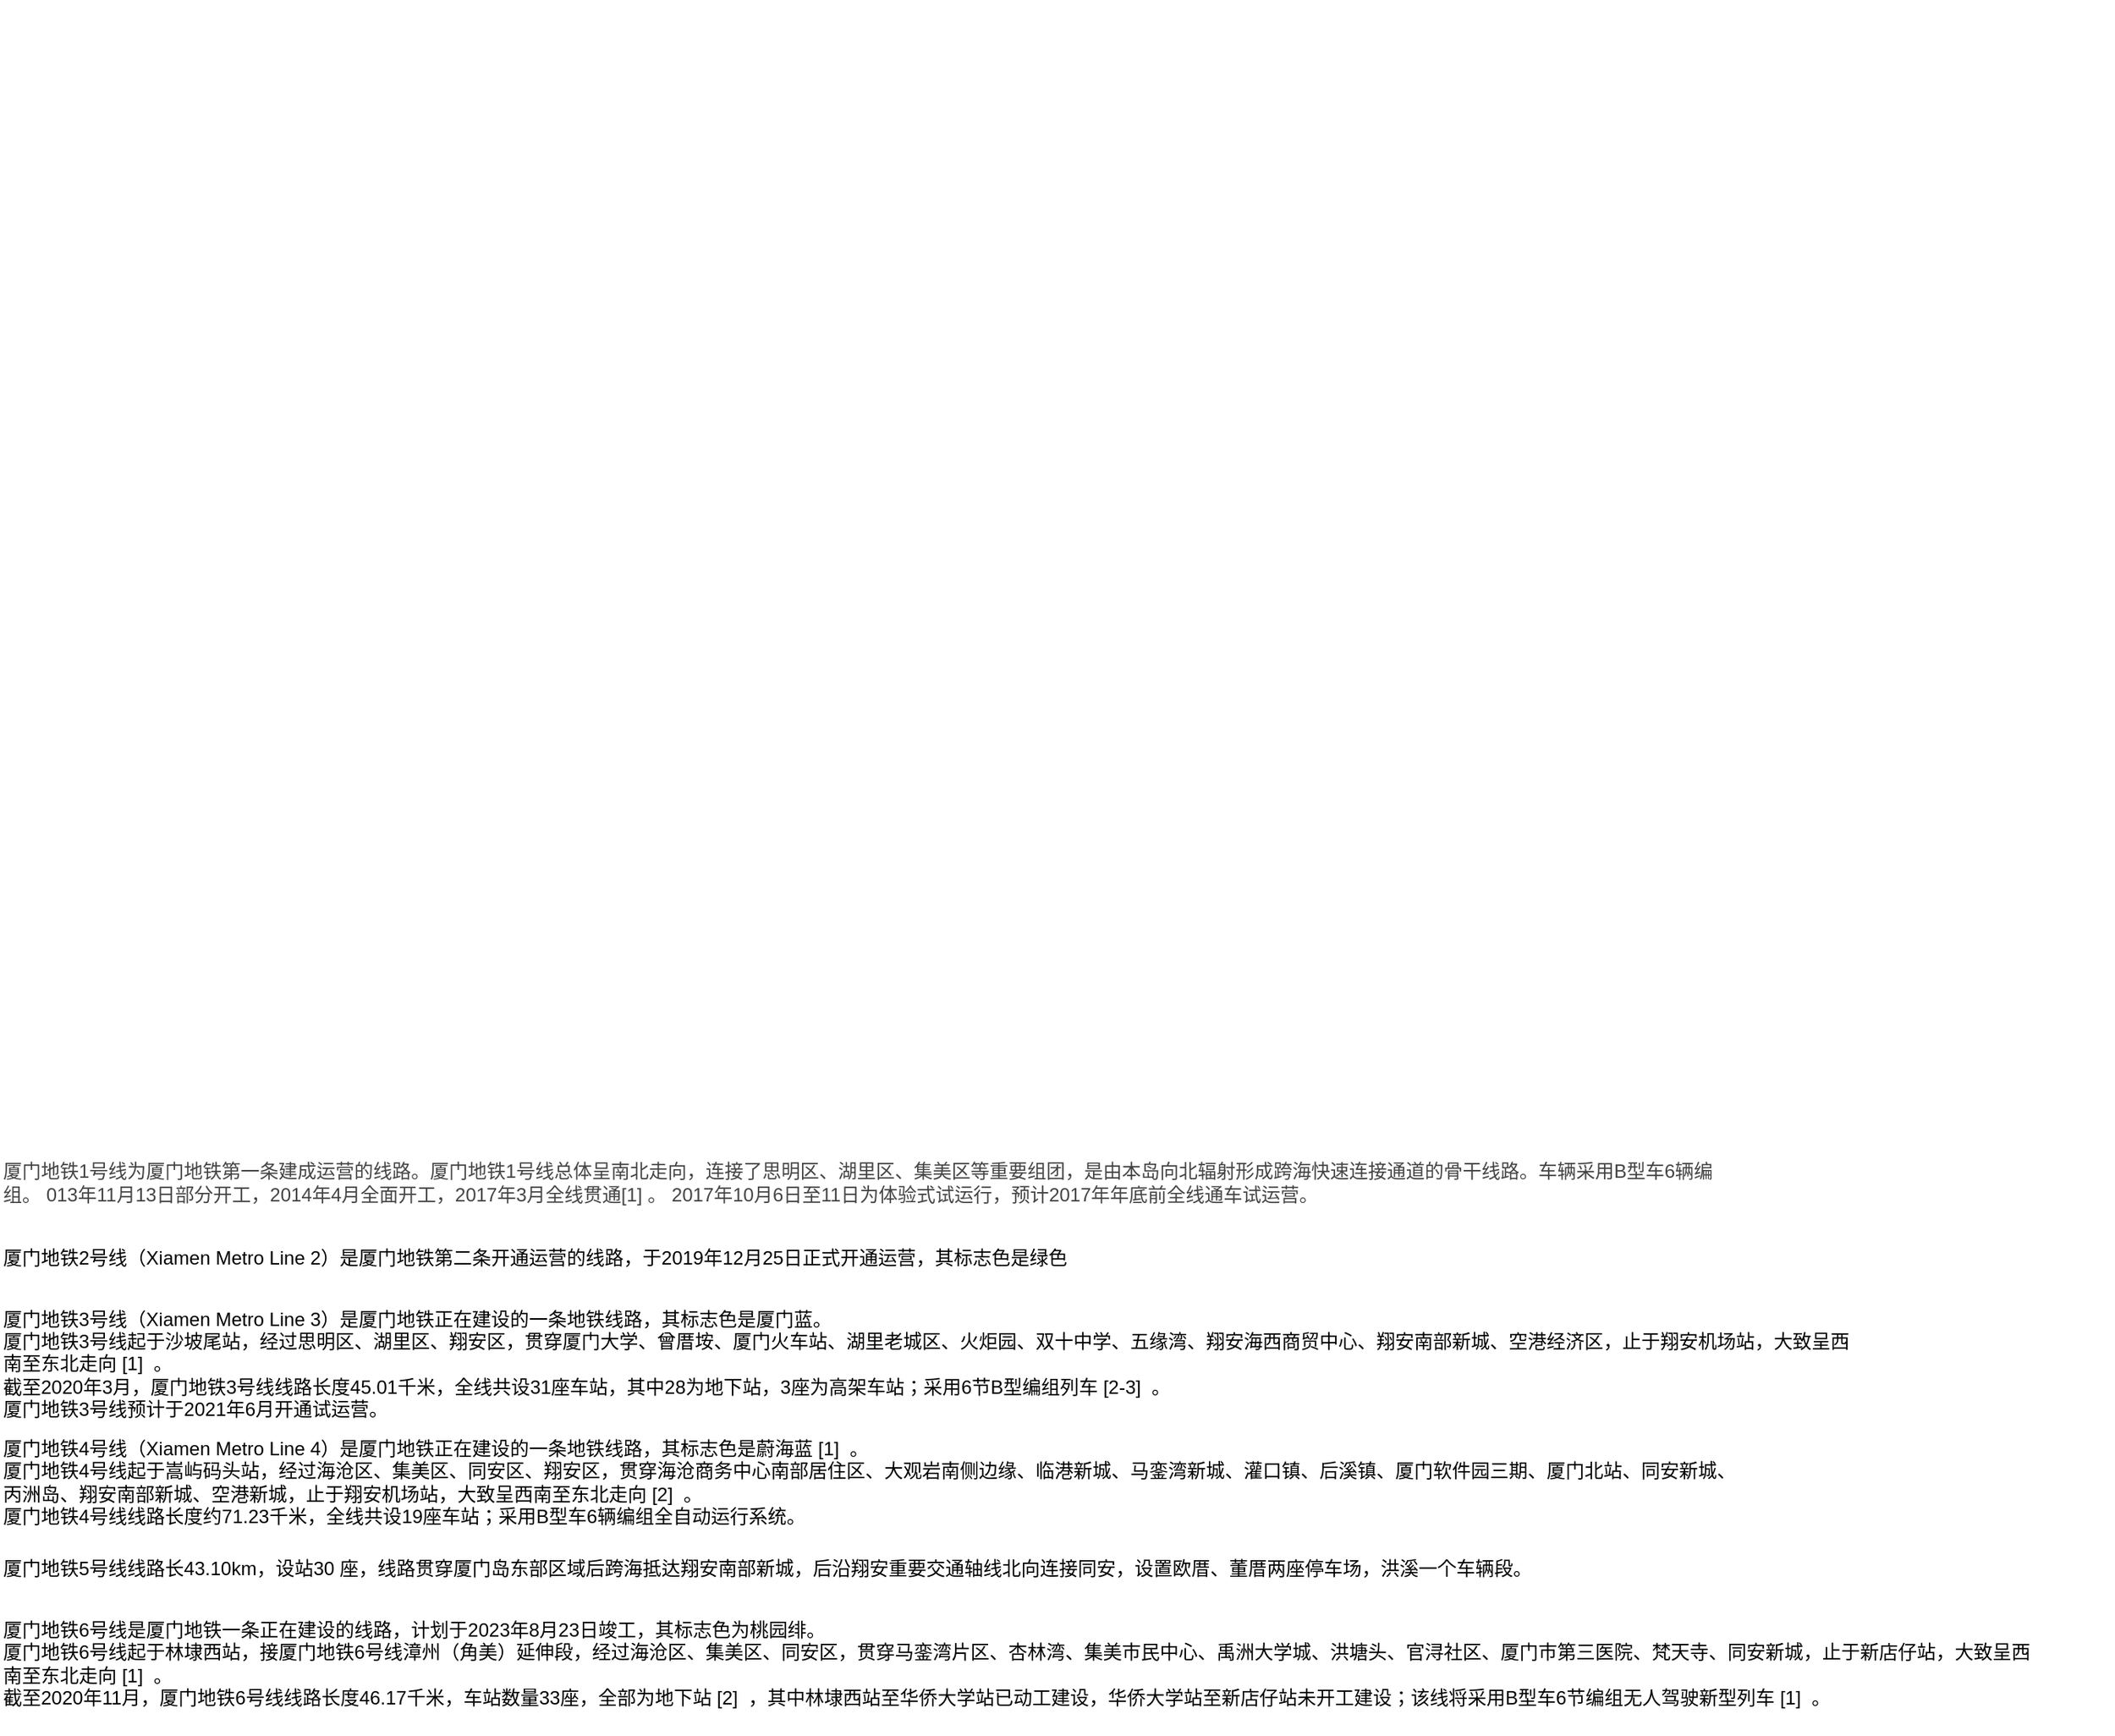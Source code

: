 <mxfile version="14.5.3" type="github" pages="2">
  <diagram id="z1PUTptdAegFVCWy6XEE" name="地铁">
    <mxGraphModel dx="2062" dy="1076" grid="1" gridSize="10" guides="1" tooltips="1" connect="1" arrows="1" fold="1" page="1" pageScale="1" pageWidth="827" pageHeight="1169" math="0" shadow="0">
      <root>
        <mxCell id="0" />
        <mxCell id="1" parent="0" />
        <mxCell id="KcPvEsp4xIb7CbFTIBt4-1" value="" style="shape=image;verticalLabelPosition=bottom;labelBackgroundColor=#ffffff;verticalAlign=top;aspect=fixed;imageAspect=0;image=http://img.8684.cn/intro/plan/1507538301.jpg;" parent="1" vertex="1">
          <mxGeometry x="120" y="90" width="1340" height="670" as="geometry" />
        </mxCell>
        <mxCell id="KcPvEsp4xIb7CbFTIBt4-2" value="&lt;span style=&quot;color: rgb(68 , 68 , 68) ; font-family: &amp;quot;arial&amp;quot; , &amp;quot;microsoft yahei&amp;quot; , ; background-color: rgb(255 , 255 , 255)&quot;&gt;厦门地铁1号线为厦门地铁第一条建成运营的线路。厦门地铁1号线总体呈南北走向，连接了思明区、湖里区、集美区等重要组团，是由本岛向北辐射形成跨海快速连接通道的骨干线路。车辆采用B型车6辆编组。 013年11月13日部分开工，2014年4月全面开工，2017年3月全线贯通[1] 。 2017年10月6日至11日为体验式试运行，预计2017年年底前全线通车试运营。&lt;/span&gt;" style="text;html=1;strokeColor=none;fillColor=none;align=left;verticalAlign=middle;whiteSpace=wrap;rounded=0;" parent="1" vertex="1">
          <mxGeometry x="120" y="800" width="1100" height="80" as="geometry" />
        </mxCell>
        <mxCell id="LVRcriDSqnrYawnx7esZ-4" value="&lt;div&gt;&lt;br&gt;&lt;/div&gt;&lt;div&gt;厦门地铁2号线（Xiamen Metro Line 2）是厦门地铁第二条开通运营的线路，于2019年12月25日正式开通运营，其标志色是绿色&lt;/div&gt;" style="text;html=1;strokeColor=none;fillColor=none;align=left;verticalAlign=middle;whiteSpace=wrap;rounded=0;" parent="1" vertex="1">
          <mxGeometry x="120" y="870" width="910" height="20" as="geometry" />
        </mxCell>
        <mxCell id="gKQxMat19D-7fr0bkekF-1" value="&lt;div&gt;厦门地铁3号线（Xiamen Metro Line 3）是厦门地铁正在建设的一条地铁线路，其标志色是厦门蓝。&lt;/div&gt;&lt;div&gt;厦门地铁3号线起于沙坡尾站，经过思明区、湖里区、翔安区，贯穿厦门大学、曾厝垵、厦门火车站、湖里老城区、火炬园、双十中学、五缘湾、翔安海西商贸中心、翔安南部新城、空港经济区，止于翔安机场站，大致呈西南至东北走向 [1]&amp;nbsp; 。&lt;/div&gt;&lt;div&gt;截至2020年3月，厦门地铁3号线线路长度45.01千米，全线共设31座车站，其中28为地下站，3座为高架车站；采用6节B型编组列车 [2-3]&amp;nbsp; 。&lt;/div&gt;&lt;div&gt;厦门地铁3号线预计于2021年6月开通试运营。&lt;/div&gt;" style="text;html=1;strokeColor=none;fillColor=none;align=left;verticalAlign=middle;whiteSpace=wrap;rounded=0;" vertex="1" parent="1">
          <mxGeometry x="120" y="890" width="1180" height="130" as="geometry" />
        </mxCell>
        <mxCell id="gKQxMat19D-7fr0bkekF-2" value="&lt;div&gt;厦门地铁4号线（Xiamen Metro Line 4）是厦门地铁正在建设的一条地铁线路，其标志色是蔚海蓝 [1]&amp;nbsp; 。&lt;/div&gt;&lt;div&gt;厦门地铁4号线起于嵩屿码头站，经过海沧区、集美区、同安区、翔安区，贯穿海沧商务中心南部居住区、大观岩南侧边缘、临港新城、马銮湾新城、灌口镇、后溪镇、厦门软件园三期、厦门北站、同安新城、丙洲岛、翔安南部新城、空港新城，止于翔安机场站，大致呈西南至东北走向 [2]&amp;nbsp; 。&lt;/div&gt;&lt;div&gt;厦门地铁4号线线路长度约71.23千米，全线共设19座车站；采用B型车6辆编组全自动运行系统。&lt;/div&gt;" style="text;html=1;strokeColor=none;fillColor=none;align=left;verticalAlign=middle;whiteSpace=wrap;rounded=0;" vertex="1" parent="1">
          <mxGeometry x="120" y="1000" width="1110" height="60" as="geometry" />
        </mxCell>
        <mxCell id="gKQxMat19D-7fr0bkekF-3" value="厦门地铁5号线线路长43.10km，设站30 座，线路贯穿厦门岛东部区域后跨海抵达翔安南部新城，后沿翔安重要交通轴线北向连接同安，设置欧厝、董厝两座停车场，洪溪一个车辆段。" style="text;html=1;strokeColor=none;fillColor=none;align=left;verticalAlign=middle;whiteSpace=wrap;rounded=0;" vertex="1" parent="1">
          <mxGeometry x="120" y="1070" width="1160" height="30" as="geometry" />
        </mxCell>
        <mxCell id="gKQxMat19D-7fr0bkekF-4" value="&lt;div&gt;厦门地铁6号线是厦门地铁一条正在建设的线路，计划于2023年8月23日竣工，其标志色为桃园绯。&lt;/div&gt;&lt;div&gt;厦门地铁6号线起于林埭西站，接厦门地铁6号线漳州（角美）延伸段，经过海沧区、集美区、同安区，贯穿马銮湾片区、杏林湾、集美市民中心、禹洲大学城、洪塘头、官浔社区、厦门市第三医院、梵天寺、同安新城，止于新店仔站，大致呈西南至东北走向 [1]&amp;nbsp; 。&lt;/div&gt;&lt;div&gt;截至2020年11月，厦门地铁6号线线路长度46.17千米，车站数量33座，全部为地下站 [2]&amp;nbsp; ，其中林埭西站至华侨大学站已动工建设，华侨大学站至新店仔站未开工建设；该线将采用B型车6节编组无人驾驶新型列车 [1]&amp;nbsp; 。&lt;/div&gt;" style="text;html=1;strokeColor=none;fillColor=none;align=left;verticalAlign=middle;whiteSpace=wrap;rounded=0;" vertex="1" parent="1">
          <mxGeometry x="120" y="1100" width="1290" height="90" as="geometry" />
        </mxCell>
      </root>
    </mxGraphModel>
  </diagram>
  <diagram id="bF7jtSeLBvWkEiVzCb_Y" name="BRT">
    <mxGraphModel dx="2062" dy="1076" grid="1" gridSize="10" guides="1" tooltips="1" connect="1" arrows="1" fold="1" page="1" pageScale="1" pageWidth="827" pageHeight="1169" math="0" shadow="0">
      <root>
        <mxCell id="q4_YHo-yQzRu9iDSKzGQ-0" />
        <mxCell id="q4_YHo-yQzRu9iDSKzGQ-1" parent="q4_YHo-yQzRu9iDSKzGQ-0" />
        <mxCell id="NIOVOs2NJvx79xUigKvq-0" value="&lt;div&gt;BRT快1线：第一码头站-厦门北站&lt;/div&gt;&lt;div&gt;&lt;br&gt;&lt;/div&gt;&lt;div&gt;　　第一码头站-开禾路口站-思北站-斗西路站-二市站-文灶站-金榜公园-火车站-莲坂站-龙山桥站-卧龙晓城站-东芳山庄站-蔡塘站-金山站-市行政中心服务中心站-双十中学站-县后站-高崎机场站-T4候机楼站-嘉庚体育馆站-诚毅学院站-华侨大学站-大学城站-产业研究院站-中科院站-东宅站-田厝站-厦门北站。&lt;/div&gt;" style="text;html=1;strokeColor=none;fillColor=none;align=left;verticalAlign=middle;whiteSpace=wrap;rounded=0;" vertex="1" parent="q4_YHo-yQzRu9iDSKzGQ-1">
          <mxGeometry x="80" y="90" width="610" height="110" as="geometry" />
        </mxCell>
        <mxCell id="NIOVOs2NJvx79xUigKvq-2" value="&lt;div&gt;BRT快2线：第一码头站-同安枢纽站&lt;/div&gt;&lt;div&gt;&lt;br&gt;&lt;/div&gt;&lt;div&gt;　　第一码头-开禾路口-思北站-斗西路口-二市站-文灶-金榜公园站-火车站-莲坂站-龙山桥站-卧龙晓城站-东芳山庄站-蔡塘站-金山站-市行政服务中心站-双十中学站-县后站-高崎机场站-T4航站楼站-凤林站-东安站-后田站-东亭站-美峰站-蔡店站-潘涂站-滨海新城(西柯)枢纽站-官浔站-轻工食品园站-四口圳站-工业集中区站-第三医院站-城南站-同安枢纽站。&lt;/div&gt;" style="text;html=1;strokeColor=none;fillColor=none;align=left;verticalAlign=middle;whiteSpace=wrap;rounded=0;" vertex="1" parent="q4_YHo-yQzRu9iDSKzGQ-1">
          <mxGeometry x="80" y="260" width="630" height="20" as="geometry" />
        </mxCell>
        <mxCell id="NIOVOs2NJvx79xUigKvq-3" value="&lt;div&gt;BRT快3线：第一码头站-前埔枢纽站&lt;/div&gt;&lt;div&gt;&lt;br&gt;&lt;/div&gt;&lt;div&gt;　　第一码头站-开禾路口站-思北站-斗西路站-二市站-文灶站-金榜公园-火车站-莲坂站-龙山桥站-卧龙晓城站-东芳山庄站-洪文站-前埔枢纽站&lt;/div&gt;" style="text;html=1;strokeColor=none;fillColor=none;align=left;verticalAlign=middle;whiteSpace=wrap;rounded=0;" vertex="1" parent="q4_YHo-yQzRu9iDSKzGQ-1">
          <mxGeometry x="80" y="350" width="660" height="60" as="geometry" />
        </mxCell>
        <mxCell id="NIOVOs2NJvx79xUigKvq-4" value="&lt;div&gt;BRT快5线：前埔枢纽站-同安枢纽站&lt;/div&gt;&lt;div&gt;&lt;br&gt;&lt;/div&gt;&lt;div&gt;　　前埔枢纽站-洪文站-蔡塘站-金山站-市行政服务中心站-双十中学站-县后站-高崎机场站-T4候机楼站-凤林站-东安站-后田站-东亭站-美峰站- 蔡店站-潘涂站- 滨海新城(西柯)枢纽站-官浔站-轻工食品园站- 四口圳站-工业集中区站-第三医院站-城南站- 同安枢纽站&lt;/div&gt;&lt;div&gt;&lt;br&gt;&lt;/div&gt;" style="text;html=1;strokeColor=none;fillColor=none;align=left;verticalAlign=middle;whiteSpace=wrap;rounded=0;" vertex="1" parent="q4_YHo-yQzRu9iDSKzGQ-1">
          <mxGeometry x="80" y="440" width="660" height="60" as="geometry" />
        </mxCell>
        <mxCell id="NIOVOs2NJvx79xUigKvq-5" value="&lt;div&gt;&lt;div&gt;BRT快6线：前埔枢纽站-厦门北站&lt;/div&gt;&lt;div&gt;&lt;br&gt;&lt;/div&gt;&lt;div&gt;　　前埔枢纽站-洪文站-蔡塘站-金山站-市行政服务中心站-双十中学站-县后站-T4候机楼站-嘉庚体育馆站-诚毅学院站-华侨大学站-大学城站-中科院站-东宅站-田厝站-厦门北站&lt;/div&gt;&lt;/div&gt;" style="text;html=1;strokeColor=none;fillColor=none;align=left;verticalAlign=middle;whiteSpace=wrap;rounded=0;" vertex="1" parent="q4_YHo-yQzRu9iDSKzGQ-1">
          <mxGeometry x="80" y="555" width="660" height="60" as="geometry" />
        </mxCell>
        <mxCell id="NIOVOs2NJvx79xUigKvq-6" value="&lt;div&gt;BRT快7线：&lt;/div&gt;&lt;div&gt;&lt;br&gt;&lt;/div&gt;&lt;div&gt;　　第一码头站-开禾路口站-思北站-斗西路站-二市站-文灶站-金榜公园-火车站-莲坂站-龙山桥站-卧龙晓城站-东芳山庄站-洪文站-前埔枢纽站&lt;/div&gt;" style="text;html=1;strokeColor=none;fillColor=none;align=left;verticalAlign=middle;whiteSpace=wrap;rounded=0;" vertex="1" parent="q4_YHo-yQzRu9iDSKzGQ-1">
          <mxGeometry x="84" y="650" width="660" height="60" as="geometry" />
        </mxCell>
        <mxCell id="NIOVOs2NJvx79xUigKvq-7" value="&lt;div&gt;BRT快8线：&lt;/div&gt;&lt;div&gt;&lt;br&gt;&lt;/div&gt;&lt;div&gt;　　第一码头站-开禾路口站-思北站-斗西路站-二市站-文灶站-金榜公园-火车站-莲坂站-龙山桥站-卧龙晓城站-东芳山庄站-蔡塘站-金山站-市行政服务中心站-双十中学站-县后站-高崎机场站&lt;/div&gt;" style="text;html=1;strokeColor=none;fillColor=none;align=left;verticalAlign=middle;whiteSpace=wrap;rounded=0;" vertex="1" parent="q4_YHo-yQzRu9iDSKzGQ-1">
          <mxGeometry x="84" y="740" width="660" height="60" as="geometry" />
        </mxCell>
        <mxCell id="NIOVOs2NJvx79xUigKvq-8" value="&lt;div&gt;BRT快9线：高崎机场-前埔枢纽站&lt;/div&gt;&lt;div&gt;&lt;br&gt;&lt;/div&gt;&lt;div&gt;　　前埔枢纽站-洪文站-蔡塘站-金山站-市行政服务中心站-双十中学站-县后站-高崎机场站&lt;/div&gt;" style="text;html=1;strokeColor=none;fillColor=none;align=left;verticalAlign=middle;whiteSpace=wrap;rounded=0;" vertex="1" parent="q4_YHo-yQzRu9iDSKzGQ-1">
          <mxGeometry x="80" y="850" width="660" height="60" as="geometry" />
        </mxCell>
      </root>
    </mxGraphModel>
  </diagram>
</mxfile>
